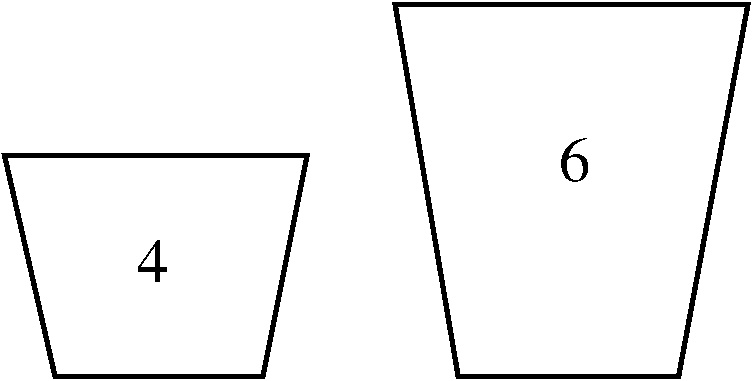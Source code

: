 #FIG 3.2  Produced by xfig version 3.2.5a
Landscape
Center
Metric
A4      
100.00
Single
-2
1200 2
2 3 0 3 0 7 50 -1 -1 0.000 0 0 -1 0 0 5
	 1665 2025 2025 3600 3510 3600 3825 2025 1665 2025
2 3 0 3 0 7 50 -1 -1 0.000 0 0 -1 0 0 5
	 6975 945 4455 945 4905 3600 6480 3600 6975 945
4 0 0 50 -1 0 30 0.0000 4 330 255 2610 2925 4\001
4 0 0 50 -1 0 30 0.0000 4 330 255 5625 2205 6\001
